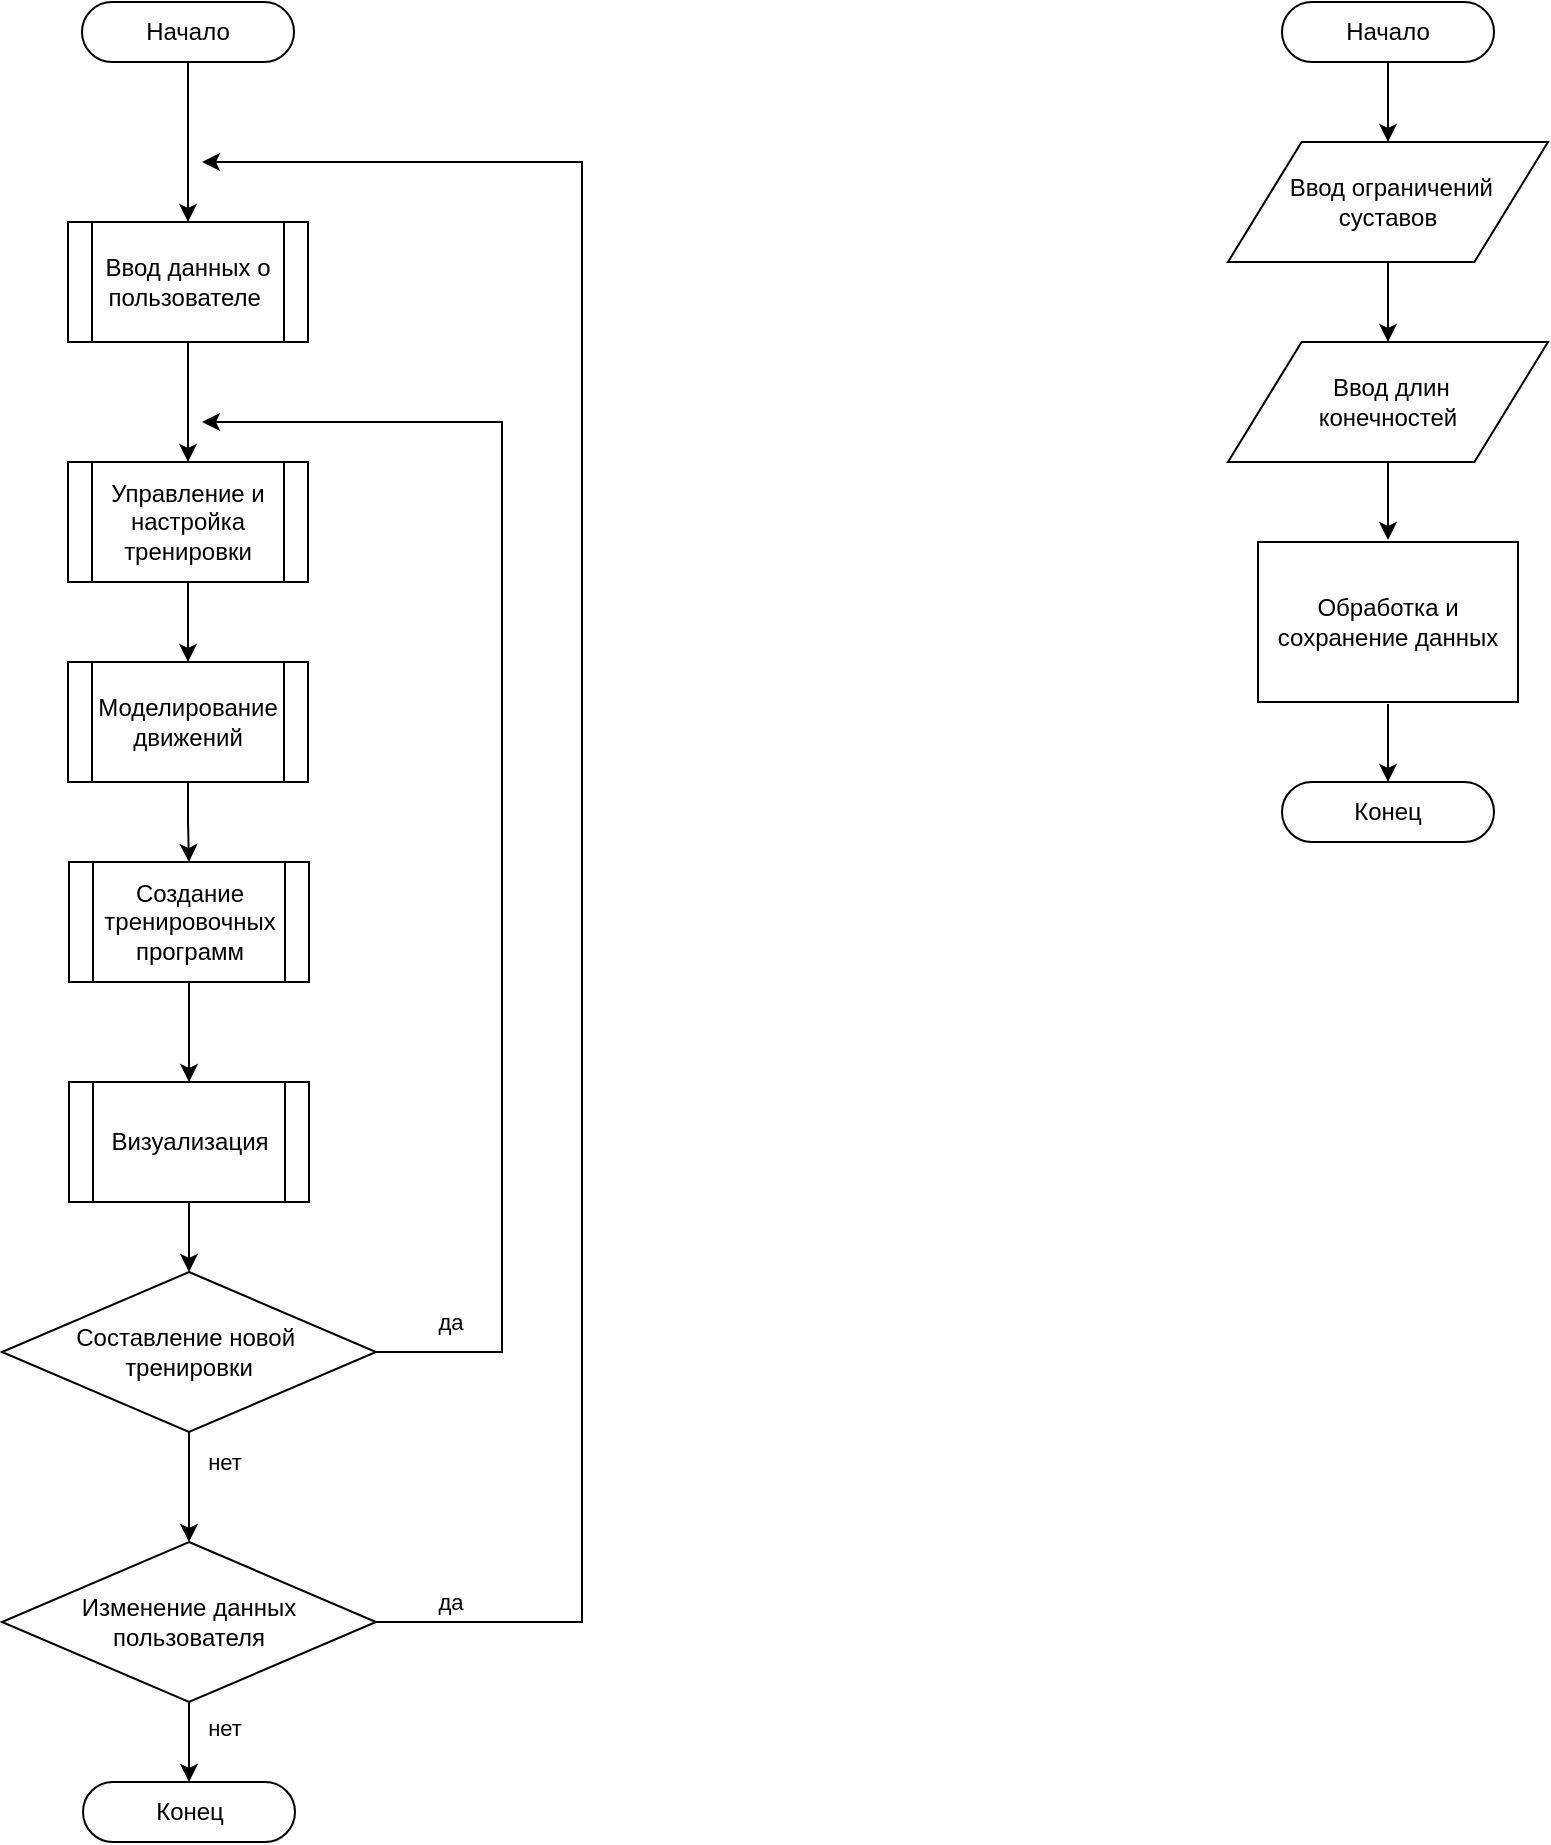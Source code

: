 <mxfile version="24.6.5" type="device">
  <diagram name="Страница — 1" id="a6TCpYefC_R6GqwwDA1e">
    <mxGraphModel dx="1161" dy="638" grid="1" gridSize="10" guides="1" tooltips="1" connect="1" arrows="1" fold="1" page="1" pageScale="1" pageWidth="827" pageHeight="1169" math="0" shadow="0">
      <root>
        <mxCell id="0" />
        <mxCell id="1" parent="0" />
        <mxCell id="Av3yNSATTpUrNBb4Gyry-4" style="edgeStyle=orthogonalEdgeStyle;rounded=0;orthogonalLoop=1;jettySize=auto;html=1;entryX=0.5;entryY=0;entryDx=0;entryDy=0;" edge="1" parent="1" source="Av3yNSATTpUrNBb4Gyry-2" target="Av3yNSATTpUrNBb4Gyry-3">
          <mxGeometry relative="1" as="geometry" />
        </mxCell>
        <mxCell id="Av3yNSATTpUrNBb4Gyry-2" value="Начало" style="html=1;dashed=0;whiteSpace=wrap;shape=mxgraph.dfd.start" vertex="1" parent="1">
          <mxGeometry x="350" y="40" width="106" height="30" as="geometry" />
        </mxCell>
        <mxCell id="Av3yNSATTpUrNBb4Gyry-7" style="edgeStyle=orthogonalEdgeStyle;rounded=0;orthogonalLoop=1;jettySize=auto;html=1;entryX=0.5;entryY=0;entryDx=0;entryDy=0;" edge="1" parent="1" source="Av3yNSATTpUrNBb4Gyry-3" target="Av3yNSATTpUrNBb4Gyry-6">
          <mxGeometry relative="1" as="geometry" />
        </mxCell>
        <mxCell id="Av3yNSATTpUrNBb4Gyry-3" value="Ввод данных о пользователе&amp;nbsp;" style="shape=process;whiteSpace=wrap;html=1;backgroundOutline=1;" vertex="1" parent="1">
          <mxGeometry x="343" y="150" width="120" height="60" as="geometry" />
        </mxCell>
        <mxCell id="Av3yNSATTpUrNBb4Gyry-37" style="edgeStyle=orthogonalEdgeStyle;rounded=0;orthogonalLoop=1;jettySize=auto;html=1;entryX=0.5;entryY=0;entryDx=0;entryDy=0;" edge="1" parent="1" source="Av3yNSATTpUrNBb4Gyry-6" target="Av3yNSATTpUrNBb4Gyry-35">
          <mxGeometry relative="1" as="geometry" />
        </mxCell>
        <mxCell id="Av3yNSATTpUrNBb4Gyry-6" value="Управление и настройка тренировки" style="shape=process;whiteSpace=wrap;html=1;backgroundOutline=1;" vertex="1" parent="1">
          <mxGeometry x="343" y="270" width="120" height="60" as="geometry" />
        </mxCell>
        <mxCell id="Av3yNSATTpUrNBb4Gyry-11" style="edgeStyle=orthogonalEdgeStyle;rounded=0;orthogonalLoop=1;jettySize=auto;html=1;entryX=0.5;entryY=0;entryDx=0;entryDy=0;" edge="1" parent="1" source="Av3yNSATTpUrNBb4Gyry-8" target="Av3yNSATTpUrNBb4Gyry-10">
          <mxGeometry relative="1" as="geometry" />
        </mxCell>
        <mxCell id="Av3yNSATTpUrNBb4Gyry-8" value="Создание тренировочных программ" style="shape=process;whiteSpace=wrap;html=1;backgroundOutline=1;" vertex="1" parent="1">
          <mxGeometry x="343.5" y="470" width="120" height="60" as="geometry" />
        </mxCell>
        <mxCell id="Av3yNSATTpUrNBb4Gyry-19" style="edgeStyle=orthogonalEdgeStyle;rounded=0;orthogonalLoop=1;jettySize=auto;html=1;" edge="1" parent="1" source="Av3yNSATTpUrNBb4Gyry-10" target="Av3yNSATTpUrNBb4Gyry-12">
          <mxGeometry relative="1" as="geometry" />
        </mxCell>
        <mxCell id="Av3yNSATTpUrNBb4Gyry-10" value="Визуализация" style="shape=process;whiteSpace=wrap;html=1;backgroundOutline=1;" vertex="1" parent="1">
          <mxGeometry x="343.5" y="580" width="120" height="60" as="geometry" />
        </mxCell>
        <mxCell id="Av3yNSATTpUrNBb4Gyry-13" style="edgeStyle=orthogonalEdgeStyle;rounded=0;orthogonalLoop=1;jettySize=auto;html=1;" edge="1" parent="1" source="Av3yNSATTpUrNBb4Gyry-12">
          <mxGeometry relative="1" as="geometry">
            <mxPoint x="410" y="250" as="targetPoint" />
            <Array as="points">
              <mxPoint x="560" y="715" />
              <mxPoint x="560" y="250" />
            </Array>
          </mxGeometry>
        </mxCell>
        <mxCell id="Av3yNSATTpUrNBb4Gyry-18" value="да" style="edgeLabel;html=1;align=center;verticalAlign=middle;resizable=0;points=[];" vertex="1" connectable="0" parent="Av3yNSATTpUrNBb4Gyry-13">
          <mxGeometry x="-0.893" y="-1" relative="1" as="geometry">
            <mxPoint y="-16" as="offset" />
          </mxGeometry>
        </mxCell>
        <mxCell id="Av3yNSATTpUrNBb4Gyry-16" style="edgeStyle=orthogonalEdgeStyle;rounded=0;orthogonalLoop=1;jettySize=auto;html=1;entryX=0.5;entryY=0;entryDx=0;entryDy=0;" edge="1" parent="1" source="Av3yNSATTpUrNBb4Gyry-12" target="Av3yNSATTpUrNBb4Gyry-15">
          <mxGeometry relative="1" as="geometry" />
        </mxCell>
        <mxCell id="Av3yNSATTpUrNBb4Gyry-20" value="нет" style="edgeLabel;html=1;align=center;verticalAlign=middle;resizable=0;points=[];" vertex="1" connectable="0" parent="Av3yNSATTpUrNBb4Gyry-16">
          <mxGeometry x="0.022" y="1" relative="1" as="geometry">
            <mxPoint x="16" y="-13" as="offset" />
          </mxGeometry>
        </mxCell>
        <mxCell id="Av3yNSATTpUrNBb4Gyry-12" value="Составление новой&amp;nbsp;&lt;div&gt;тренировки&lt;/div&gt;" style="rhombus;whiteSpace=wrap;html=1;" vertex="1" parent="1">
          <mxGeometry x="310" y="675" width="187" height="80" as="geometry" />
        </mxCell>
        <mxCell id="Av3yNSATTpUrNBb4Gyry-17" style="edgeStyle=orthogonalEdgeStyle;rounded=0;orthogonalLoop=1;jettySize=auto;html=1;" edge="1" parent="1" source="Av3yNSATTpUrNBb4Gyry-15">
          <mxGeometry relative="1" as="geometry">
            <mxPoint x="410" y="120" as="targetPoint" />
            <Array as="points">
              <mxPoint x="600" y="850" />
              <mxPoint x="600" y="120" />
            </Array>
          </mxGeometry>
        </mxCell>
        <mxCell id="Av3yNSATTpUrNBb4Gyry-21" value="да" style="edgeLabel;html=1;align=center;verticalAlign=middle;resizable=0;points=[];" vertex="1" connectable="0" parent="Av3yNSATTpUrNBb4Gyry-17">
          <mxGeometry x="-0.928" y="-2" relative="1" as="geometry">
            <mxPoint y="-12" as="offset" />
          </mxGeometry>
        </mxCell>
        <mxCell id="Av3yNSATTpUrNBb4Gyry-15" value="Изменение данных пользователя" style="rhombus;whiteSpace=wrap;html=1;" vertex="1" parent="1">
          <mxGeometry x="310" y="810" width="187" height="80" as="geometry" />
        </mxCell>
        <mxCell id="Av3yNSATTpUrNBb4Gyry-22" value="Конец" style="html=1;dashed=0;whiteSpace=wrap;shape=mxgraph.dfd.start" vertex="1" parent="1">
          <mxGeometry x="350.5" y="930" width="106" height="30" as="geometry" />
        </mxCell>
        <mxCell id="Av3yNSATTpUrNBb4Gyry-23" style="edgeStyle=orthogonalEdgeStyle;rounded=0;orthogonalLoop=1;jettySize=auto;html=1;entryX=0.5;entryY=0.5;entryDx=0;entryDy=-15;entryPerimeter=0;" edge="1" parent="1" source="Av3yNSATTpUrNBb4Gyry-15" target="Av3yNSATTpUrNBb4Gyry-22">
          <mxGeometry relative="1" as="geometry" />
        </mxCell>
        <mxCell id="Av3yNSATTpUrNBb4Gyry-24" value="нет" style="edgeLabel;html=1;align=center;verticalAlign=middle;resizable=0;points=[];" vertex="1" connectable="0" parent="Av3yNSATTpUrNBb4Gyry-23">
          <mxGeometry x="-0.382" y="1" relative="1" as="geometry">
            <mxPoint x="16" as="offset" />
          </mxGeometry>
        </mxCell>
        <mxCell id="Av3yNSATTpUrNBb4Gyry-31" style="edgeStyle=orthogonalEdgeStyle;rounded=0;orthogonalLoop=1;jettySize=auto;html=1;entryX=0.5;entryY=0;entryDx=0;entryDy=0;" edge="1" parent="1" source="Av3yNSATTpUrNBb4Gyry-25" target="Av3yNSATTpUrNBb4Gyry-27">
          <mxGeometry relative="1" as="geometry" />
        </mxCell>
        <mxCell id="Av3yNSATTpUrNBb4Gyry-25" value="Начало" style="html=1;dashed=0;whiteSpace=wrap;shape=mxgraph.dfd.start" vertex="1" parent="1">
          <mxGeometry x="950" y="40" width="106" height="30" as="geometry" />
        </mxCell>
        <mxCell id="Av3yNSATTpUrNBb4Gyry-26" value="Конец" style="html=1;dashed=0;whiteSpace=wrap;shape=mxgraph.dfd.start" vertex="1" parent="1">
          <mxGeometry x="950" y="430" width="106" height="30" as="geometry" />
        </mxCell>
        <mxCell id="Av3yNSATTpUrNBb4Gyry-32" style="edgeStyle=orthogonalEdgeStyle;rounded=0;orthogonalLoop=1;jettySize=auto;html=1;entryX=0.5;entryY=0;entryDx=0;entryDy=0;" edge="1" parent="1" source="Av3yNSATTpUrNBb4Gyry-27" target="Av3yNSATTpUrNBb4Gyry-29">
          <mxGeometry relative="1" as="geometry" />
        </mxCell>
        <mxCell id="Av3yNSATTpUrNBb4Gyry-27" value="&amp;nbsp; Ввод ограничений&amp;nbsp;&lt;div&gt;суставов&lt;/div&gt;" style="shape=parallelogram;html=1;strokeWidth=1;perimeter=parallelogramPerimeter;whiteSpace=wrap;rounded=0;arcSize=12;size=0.23;" vertex="1" parent="1">
          <mxGeometry x="923" y="110" width="160" height="60" as="geometry" />
        </mxCell>
        <mxCell id="Av3yNSATTpUrNBb4Gyry-33" style="edgeStyle=orthogonalEdgeStyle;rounded=0;orthogonalLoop=1;jettySize=auto;html=1;entryX=0.5;entryY=0;entryDx=0;entryDy=0;" edge="1" parent="1" source="Av3yNSATTpUrNBb4Gyry-29" target="Av3yNSATTpUrNBb4Gyry-30">
          <mxGeometry relative="1" as="geometry" />
        </mxCell>
        <mxCell id="Av3yNSATTpUrNBb4Gyry-29" value="&amp;nbsp; Ввод длин&amp;nbsp;&lt;div&gt;конечностей&lt;br&gt;&lt;/div&gt;" style="shape=parallelogram;html=1;strokeWidth=1;perimeter=parallelogramPerimeter;whiteSpace=wrap;rounded=0;arcSize=12;size=0.23;" vertex="1" parent="1">
          <mxGeometry x="923" y="210" width="160" height="60" as="geometry" />
        </mxCell>
        <mxCell id="Av3yNSATTpUrNBb4Gyry-30" value="Обработка и сохранение данных" style="rounded=0;whiteSpace=wrap;html=1;absoluteArcSize=1;arcSize=14;strokeWidth=1;perimeterSpacing=1;" vertex="1" parent="1">
          <mxGeometry x="938" y="310" width="130" height="80" as="geometry" />
        </mxCell>
        <mxCell id="Av3yNSATTpUrNBb4Gyry-34" style="edgeStyle=orthogonalEdgeStyle;rounded=0;orthogonalLoop=1;jettySize=auto;html=1;entryX=0.5;entryY=0.5;entryDx=0;entryDy=-15;entryPerimeter=0;" edge="1" parent="1" source="Av3yNSATTpUrNBb4Gyry-30" target="Av3yNSATTpUrNBb4Gyry-26">
          <mxGeometry relative="1" as="geometry" />
        </mxCell>
        <mxCell id="Av3yNSATTpUrNBb4Gyry-38" style="edgeStyle=orthogonalEdgeStyle;rounded=0;orthogonalLoop=1;jettySize=auto;html=1;entryX=0.5;entryY=0;entryDx=0;entryDy=0;" edge="1" parent="1" source="Av3yNSATTpUrNBb4Gyry-35" target="Av3yNSATTpUrNBb4Gyry-8">
          <mxGeometry relative="1" as="geometry" />
        </mxCell>
        <mxCell id="Av3yNSATTpUrNBb4Gyry-35" value="Моделирование движений" style="shape=process;whiteSpace=wrap;html=1;backgroundOutline=1;" vertex="1" parent="1">
          <mxGeometry x="343" y="370" width="120" height="60" as="geometry" />
        </mxCell>
      </root>
    </mxGraphModel>
  </diagram>
</mxfile>
